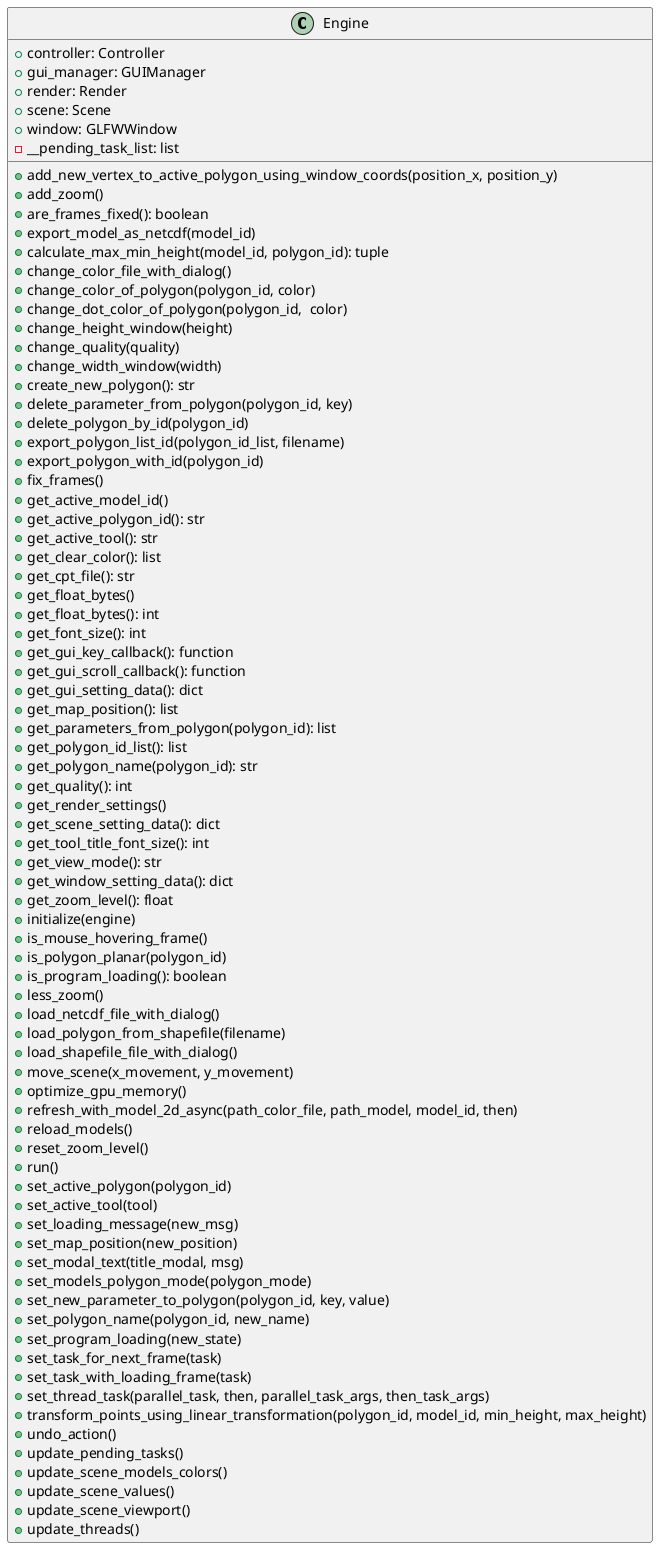 @startuml
class Engine {
    + controller: Controller
    + gui_manager: GUIManager
    + render: Render
    + scene: Scene
    + window: GLFWWindow
    - __pending_task_list: list
    + add_new_vertex_to_active_polygon_using_window_coords(position_x, position_y)
    + add_zoom()
    + are_frames_fixed(): boolean
    + export_model_as_netcdf(model_id)
    + calculate_max_min_height(model_id, polygon_id): tuple
    + change_color_file_with_dialog()
    + change_color_of_polygon(polygon_id, color)
    + change_dot_color_of_polygon(polygon_id,  color)
    + change_height_window(height)
    + change_quality(quality)
    + change_width_window(width)
    + create_new_polygon(): str
    + delete_parameter_from_polygon(polygon_id, key)
    + delete_polygon_by_id(polygon_id)
    + export_polygon_list_id(polygon_id_list, filename)
    + export_polygon_with_id(polygon_id)
    + fix_frames()
    + get_active_model_id()
    + get_active_polygon_id(): str
    + get_active_tool(): str
    + get_clear_color(): list
    + get_cpt_file(): str
    + get_float_bytes()
    + get_float_bytes(): int
    + get_font_size(): int
    + get_gui_key_callback(): function
    + get_gui_scroll_callback(): function
    + get_gui_setting_data(): dict
    + get_map_position(): list
    + get_parameters_from_polygon(polygon_id): list
    + get_polygon_id_list(): list
    + get_polygon_name(polygon_id): str
    + get_quality(): int
    + get_render_settings()
    + get_scene_setting_data(): dict
    + get_tool_title_font_size(): int
    + get_view_mode(): str
    + get_window_setting_data(): dict
    + get_zoom_level(): float
    + initialize(engine)
    + is_mouse_hovering_frame()
    + is_polygon_planar(polygon_id)
    + is_program_loading(): boolean
    + less_zoom()
    + load_netcdf_file_with_dialog()
    + load_polygon_from_shapefile(filename)
    + load_shapefile_file_with_dialog()
    + move_scene(x_movement, y_movement)
    + optimize_gpu_memory()
    + refresh_with_model_2d_async(path_color_file, path_model, model_id, then)
    + reload_models()
    + reset_zoom_level()
    + run()
    + set_active_polygon(polygon_id)
    + set_active_tool(tool)
    + set_loading_message(new_msg)
    + set_map_position(new_position)
    + set_modal_text(title_modal, msg)
    + set_models_polygon_mode(polygon_mode)
    + set_new_parameter_to_polygon(polygon_id, key, value)
    + set_polygon_name(polygon_id, new_name)
    + set_program_loading(new_state)
    + set_task_for_next_frame(task)
    + set_task_with_loading_frame(task)
    + set_thread_task(parallel_task, then, parallel_task_args, then_task_args)
    + transform_points_using_linear_transformation(polygon_id, model_id, min_height, max_height)
    + undo_action()
    + update_pending_tasks()
    + update_scene_models_colors()
    + update_scene_values()
    + update_scene_viewport()
    + update_threads()
}

@enduml